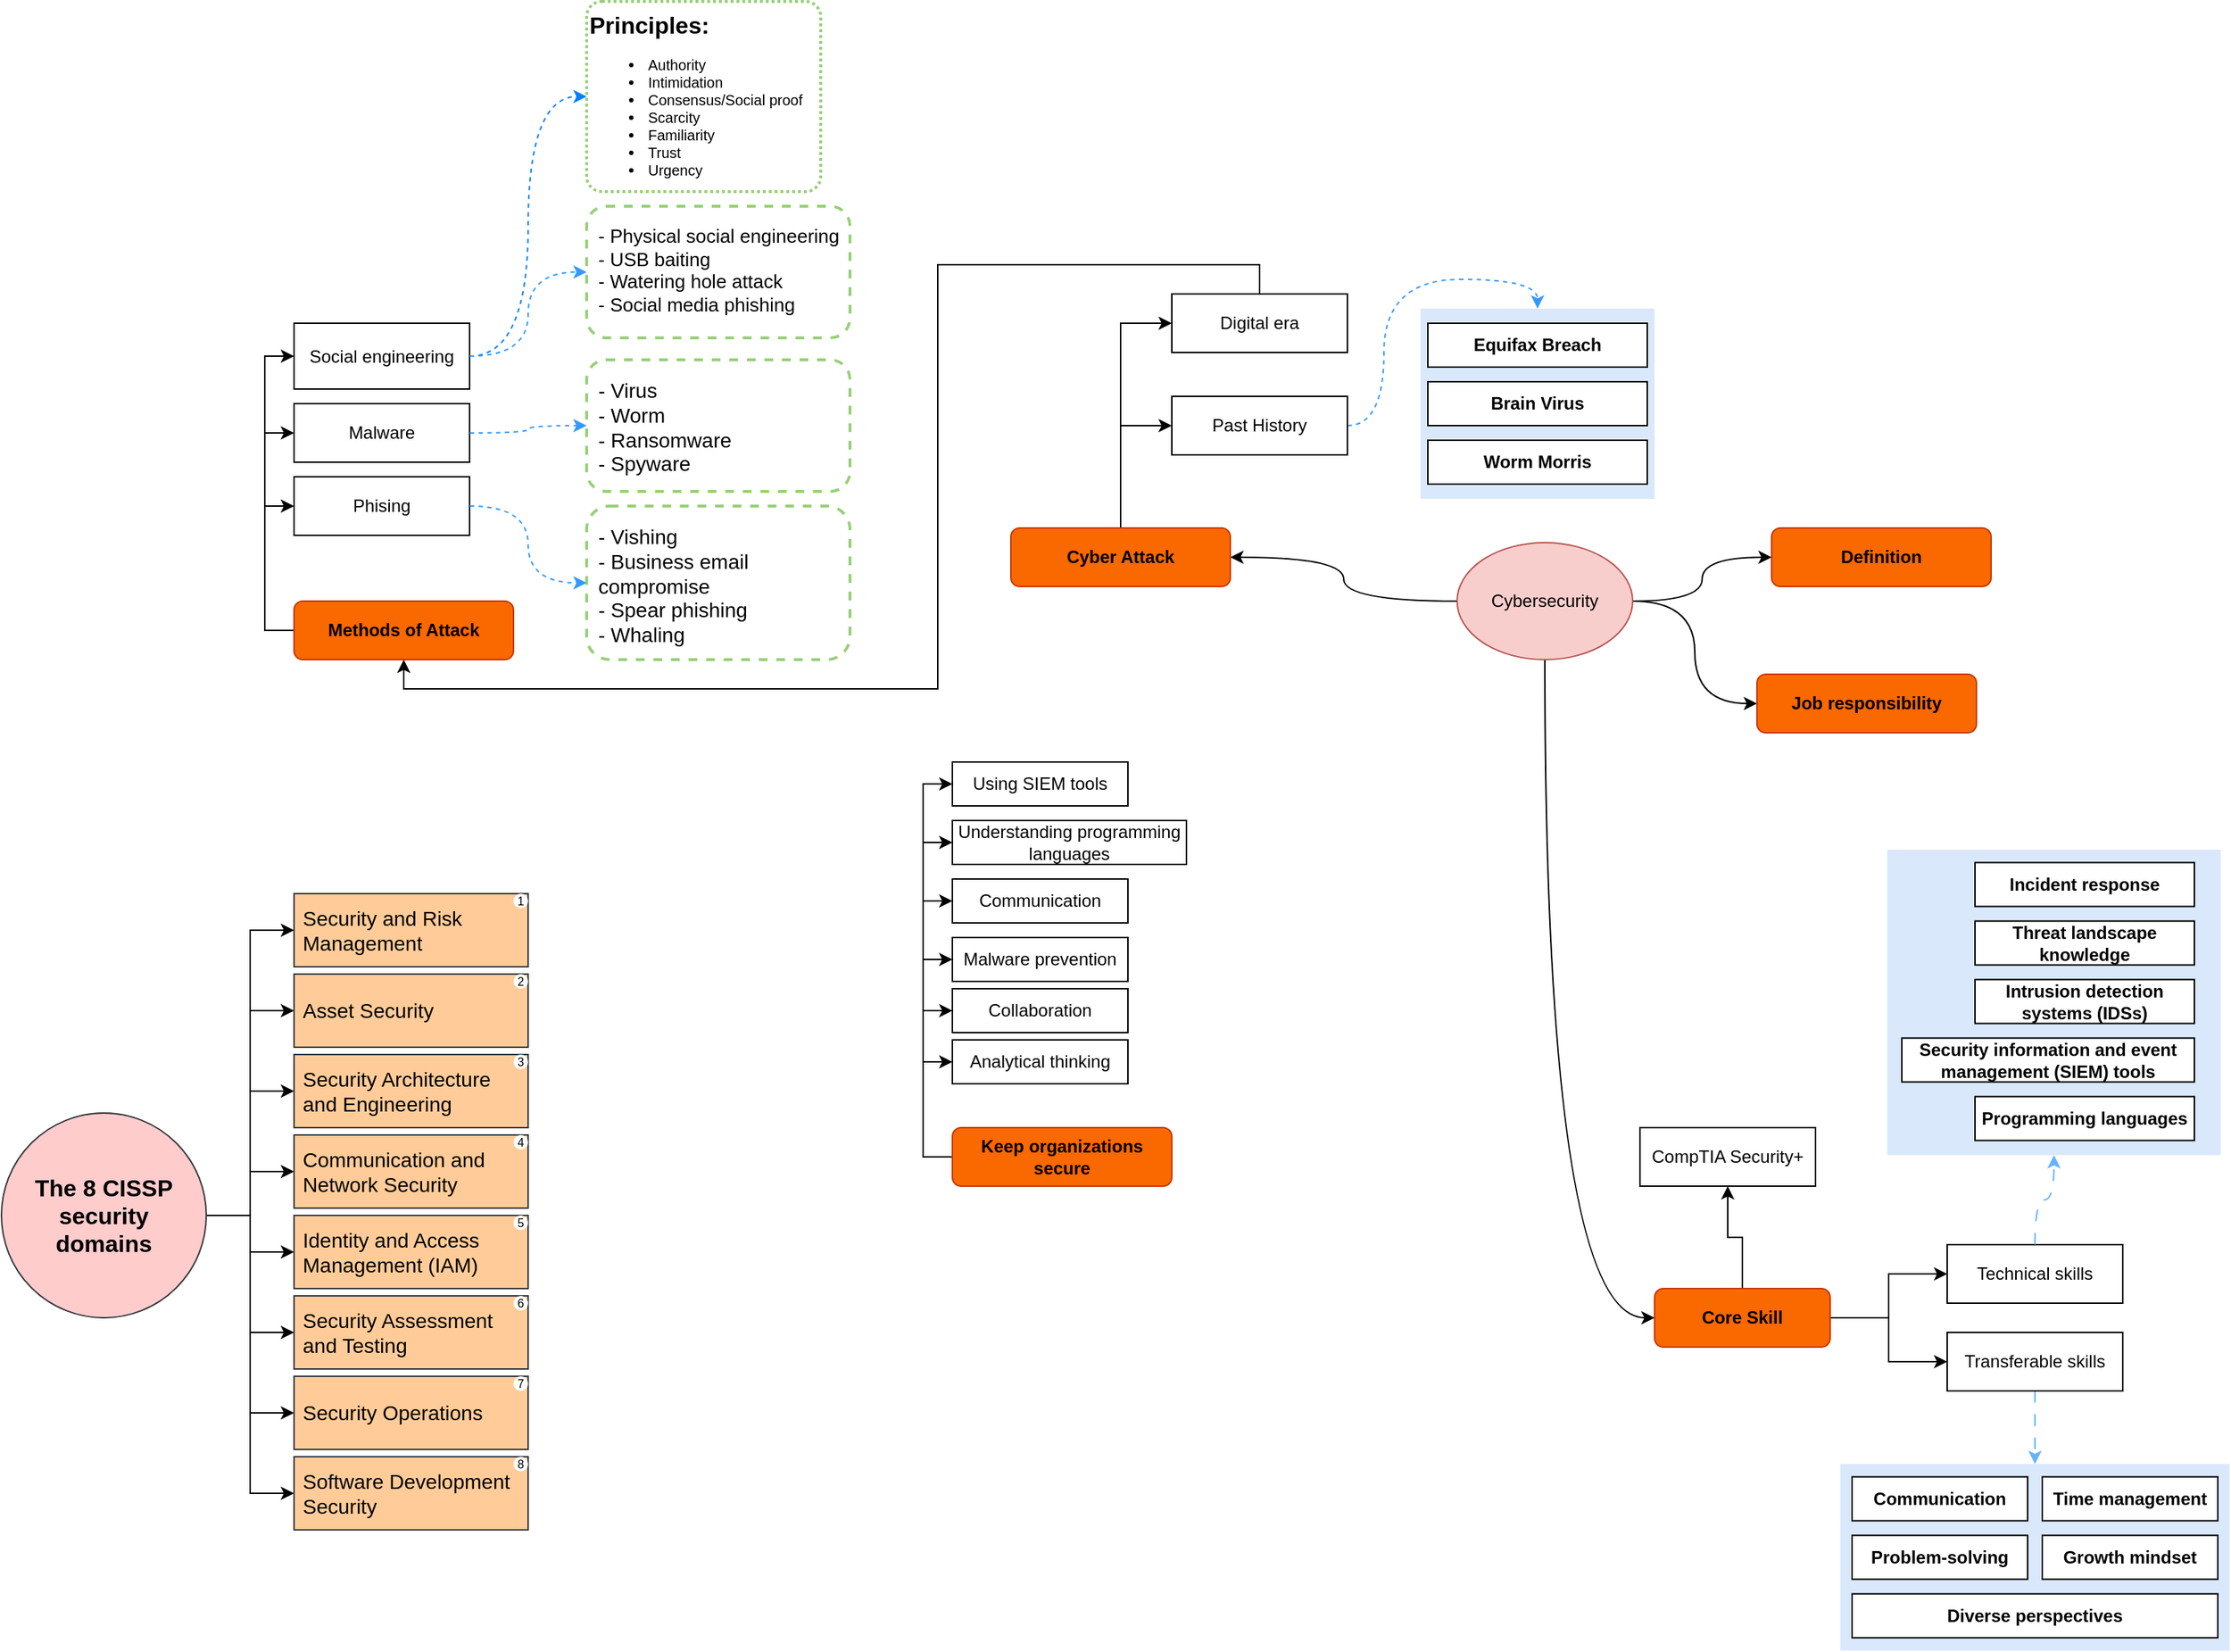 <mxfile version="24.4.10" type="github">
  <diagram name="Page-1" id="br9i2XQCMFadmgih-ce4">
    <mxGraphModel dx="1955" dy="1686" grid="1" gridSize="10" guides="1" tooltips="1" connect="1" arrows="1" fold="1" page="1" pageScale="1" pageWidth="850" pageHeight="1100" math="0" shadow="0">
      <root>
        <mxCell id="0" />
        <mxCell id="1" parent="0" />
        <mxCell id="264VTFjCGmdhycWwTqiz-26" value="" style="group" parent="1" vertex="1" connectable="0">
          <mxGeometry x="609" y="540" width="226" height="200" as="geometry" />
        </mxCell>
        <mxCell id="264VTFjCGmdhycWwTqiz-27" value="" style="group" parent="264VTFjCGmdhycWwTqiz-26" vertex="1" connectable="0">
          <mxGeometry y="-10" width="228" height="208.75" as="geometry" />
        </mxCell>
        <mxCell id="264VTFjCGmdhycWwTqiz-25" value="" style="rounded=0;whiteSpace=wrap;html=1;fillColor=#dae8fc;strokeColor=none;" parent="264VTFjCGmdhycWwTqiz-27" vertex="1">
          <mxGeometry width="228" height="208.75" as="geometry" />
        </mxCell>
        <mxCell id="264VTFjCGmdhycWwTqiz-19" value="&lt;span&gt;&lt;strong&gt;&lt;span&gt;Programming languages&lt;/span&gt;&lt;/strong&gt;&lt;/span&gt;" style="whiteSpace=wrap;html=1;rounded=0;" parent="264VTFjCGmdhycWwTqiz-27" vertex="1">
          <mxGeometry x="60" y="168.75" width="150" height="30" as="geometry" />
        </mxCell>
        <mxCell id="264VTFjCGmdhycWwTqiz-20" value="&lt;span&gt;&lt;strong&gt;&lt;span&gt;Security information and event management (SIEM) tools&lt;/span&gt;&lt;/strong&gt;&lt;/span&gt;" style="whiteSpace=wrap;html=1;rounded=0;" parent="264VTFjCGmdhycWwTqiz-27" vertex="1">
          <mxGeometry x="10" y="128.75" width="200" height="30" as="geometry" />
        </mxCell>
        <mxCell id="264VTFjCGmdhycWwTqiz-21" value="&lt;span&gt;&lt;strong&gt;&lt;span&gt;Intrusion detection systems (IDSs)&lt;/span&gt;&lt;/strong&gt;&lt;/span&gt;" style="whiteSpace=wrap;html=1;rounded=0;" parent="264VTFjCGmdhycWwTqiz-27" vertex="1">
          <mxGeometry x="60" y="88.75" width="150" height="30" as="geometry" />
        </mxCell>
        <mxCell id="264VTFjCGmdhycWwTqiz-22" value="&lt;span&gt;&lt;strong&gt;&lt;span&gt;Threat landscape knowledge&lt;/span&gt;&lt;/strong&gt;&lt;/span&gt;" style="whiteSpace=wrap;html=1;rounded=0;" parent="264VTFjCGmdhycWwTqiz-27" vertex="1">
          <mxGeometry x="60" y="48.75" width="150" height="30" as="geometry" />
        </mxCell>
        <mxCell id="264VTFjCGmdhycWwTqiz-23" value="&lt;span&gt;&lt;strong&gt;&lt;span&gt;Incident response&lt;/span&gt;&lt;/strong&gt;&lt;/span&gt;" style="whiteSpace=wrap;html=1;rounded=0;" parent="264VTFjCGmdhycWwTqiz-27" vertex="1">
          <mxGeometry x="60" y="8.75" width="150" height="30" as="geometry" />
        </mxCell>
        <mxCell id="264VTFjCGmdhycWwTqiz-4" value="" style="edgeStyle=orthogonalEdgeStyle;rounded=0;orthogonalLoop=1;jettySize=auto;html=1;" parent="1" source="264VTFjCGmdhycWwTqiz-1" target="264VTFjCGmdhycWwTqiz-3" edge="1">
          <mxGeometry relative="1" as="geometry" />
        </mxCell>
        <mxCell id="264VTFjCGmdhycWwTqiz-18" style="edgeStyle=orthogonalEdgeStyle;rounded=0;orthogonalLoop=1;jettySize=auto;html=1;entryX=0;entryY=0.5;entryDx=0;entryDy=0;" parent="1" source="264VTFjCGmdhycWwTqiz-1" target="264VTFjCGmdhycWwTqiz-17" edge="1">
          <mxGeometry relative="1" as="geometry" />
        </mxCell>
        <mxCell id="264VTFjCGmdhycWwTqiz-29" style="edgeStyle=orthogonalEdgeStyle;rounded=0;orthogonalLoop=1;jettySize=auto;html=1;entryX=0.5;entryY=1;entryDx=0;entryDy=0;" parent="1" source="264VTFjCGmdhycWwTqiz-1" target="264VTFjCGmdhycWwTqiz-28" edge="1">
          <mxGeometry relative="1" as="geometry" />
        </mxCell>
        <mxCell id="264VTFjCGmdhycWwTqiz-1" value="Core Skill" style="rounded=1;whiteSpace=wrap;html=1;fontStyle=1;fillColor=#fa6800;fontColor=#000000;strokeColor=#C73500;" parent="1" vertex="1">
          <mxGeometry x="450" y="830" width="120" height="40" as="geometry" />
        </mxCell>
        <mxCell id="264VTFjCGmdhycWwTqiz-14" style="edgeStyle=orthogonalEdgeStyle;rounded=0;orthogonalLoop=1;jettySize=auto;html=1;entryX=0.5;entryY=0;entryDx=0;entryDy=0;curved=1;strokeColor=#66B2FF;dashed=1;dashPattern=8 8;" parent="1" source="264VTFjCGmdhycWwTqiz-3" target="264VTFjCGmdhycWwTqiz-11" edge="1">
          <mxGeometry relative="1" as="geometry" />
        </mxCell>
        <mxCell id="264VTFjCGmdhycWwTqiz-3" value="Transferable skills" style="rounded=0;whiteSpace=wrap;html=1;" parent="1" vertex="1">
          <mxGeometry x="650" y="860" width="120" height="40" as="geometry" />
        </mxCell>
        <mxCell id="264VTFjCGmdhycWwTqiz-15" value="" style="group" parent="1" vertex="1" connectable="0">
          <mxGeometry x="577" y="950" width="266" height="127.5" as="geometry" />
        </mxCell>
        <mxCell id="264VTFjCGmdhycWwTqiz-11" value="" style="rounded=0;whiteSpace=wrap;html=1;fillColor=#dae8fc;strokeColor=none;" parent="264VTFjCGmdhycWwTqiz-15" vertex="1">
          <mxGeometry width="266" height="127.5" as="geometry" />
        </mxCell>
        <mxCell id="264VTFjCGmdhycWwTqiz-12" value="" style="group" parent="264VTFjCGmdhycWwTqiz-15" vertex="1" connectable="0">
          <mxGeometry x="8" y="8.75" width="250" height="110" as="geometry" />
        </mxCell>
        <mxCell id="264VTFjCGmdhycWwTqiz-5" value="&lt;span&gt;&lt;strong&gt;&lt;span&gt;Communication&lt;/span&gt;&lt;/strong&gt;&lt;/span&gt;" style="whiteSpace=wrap;html=1;rounded=0;" parent="264VTFjCGmdhycWwTqiz-12" vertex="1">
          <mxGeometry width="120" height="30" as="geometry" />
        </mxCell>
        <mxCell id="264VTFjCGmdhycWwTqiz-7" value="&lt;span&gt;&lt;strong&gt;&lt;span&gt;Problem-solving&lt;/span&gt;&lt;/strong&gt;&lt;/span&gt;" style="whiteSpace=wrap;html=1;rounded=0;" parent="264VTFjCGmdhycWwTqiz-12" vertex="1">
          <mxGeometry y="40" width="120" height="30" as="geometry" />
        </mxCell>
        <mxCell id="264VTFjCGmdhycWwTqiz-8" value="&lt;span&gt;&lt;strong&gt;&lt;span&gt;Time management&lt;/span&gt;&lt;/strong&gt;&lt;/span&gt;" style="whiteSpace=wrap;html=1;rounded=0;" parent="264VTFjCGmdhycWwTqiz-12" vertex="1">
          <mxGeometry x="130" width="120" height="30" as="geometry" />
        </mxCell>
        <mxCell id="264VTFjCGmdhycWwTqiz-9" value="&lt;span&gt;&lt;strong&gt;&lt;span&gt;Growth mindset&lt;/span&gt;&lt;/strong&gt;&lt;/span&gt;" style="whiteSpace=wrap;html=1;rounded=0;" parent="264VTFjCGmdhycWwTqiz-12" vertex="1">
          <mxGeometry x="130" y="40" width="120" height="30" as="geometry" />
        </mxCell>
        <mxCell id="264VTFjCGmdhycWwTqiz-10" value="&lt;span&gt;&lt;strong&gt;&lt;span&gt;Diverse perspectives&lt;/span&gt;&lt;/strong&gt;&lt;/span&gt;" style="whiteSpace=wrap;html=1;rounded=0;" parent="264VTFjCGmdhycWwTqiz-12" vertex="1">
          <mxGeometry y="80" width="250" height="30" as="geometry" />
        </mxCell>
        <mxCell id="264VTFjCGmdhycWwTqiz-17" value="Technical skills" style="rounded=0;whiteSpace=wrap;html=1;" parent="1" vertex="1">
          <mxGeometry x="650" y="800" width="120" height="40" as="geometry" />
        </mxCell>
        <mxCell id="264VTFjCGmdhycWwTqiz-24" style="edgeStyle=orthogonalEdgeStyle;rounded=0;orthogonalLoop=1;jettySize=auto;html=1;entryX=0.5;entryY=1;entryDx=0;entryDy=0;curved=1;strokeColor=#66B2FF;dashed=1;dashPattern=8 8;exitX=0.5;exitY=0;exitDx=0;exitDy=0;" parent="1" source="264VTFjCGmdhycWwTqiz-17" target="264VTFjCGmdhycWwTqiz-25" edge="1">
          <mxGeometry relative="1" as="geometry">
            <mxPoint x="720" y="910" as="sourcePoint" />
            <mxPoint x="720" y="960" as="targetPoint" />
          </mxGeometry>
        </mxCell>
        <mxCell id="264VTFjCGmdhycWwTqiz-28" value="CompTIA Security+" style="rounded=0;whiteSpace=wrap;html=1;" parent="1" vertex="1">
          <mxGeometry x="440" y="720" width="120" height="40" as="geometry" />
        </mxCell>
        <mxCell id="264VTFjCGmdhycWwTqiz-34" value="" style="edgeStyle=orthogonalEdgeStyle;rounded=0;orthogonalLoop=1;jettySize=auto;html=1;entryX=0;entryY=0.5;entryDx=0;entryDy=0;exitX=0;exitY=0.5;exitDx=0;exitDy=0;" parent="1" source="264VTFjCGmdhycWwTqiz-31" target="264VTFjCGmdhycWwTqiz-35" edge="1">
          <mxGeometry relative="1" as="geometry">
            <mxPoint x="-50" y="660" as="targetPoint" />
          </mxGeometry>
        </mxCell>
        <mxCell id="264VTFjCGmdhycWwTqiz-47" style="edgeStyle=orthogonalEdgeStyle;rounded=0;orthogonalLoop=1;jettySize=auto;html=1;exitX=0;exitY=0.5;exitDx=0;exitDy=0;entryX=0;entryY=0.5;entryDx=0;entryDy=0;" parent="1" source="264VTFjCGmdhycWwTqiz-31" target="264VTFjCGmdhycWwTqiz-36" edge="1">
          <mxGeometry relative="1" as="geometry" />
        </mxCell>
        <mxCell id="264VTFjCGmdhycWwTqiz-48" style="edgeStyle=orthogonalEdgeStyle;rounded=0;orthogonalLoop=1;jettySize=auto;html=1;exitX=0;exitY=0.5;exitDx=0;exitDy=0;entryX=0;entryY=0.5;entryDx=0;entryDy=0;" parent="1" source="264VTFjCGmdhycWwTqiz-31" target="264VTFjCGmdhycWwTqiz-38" edge="1">
          <mxGeometry relative="1" as="geometry" />
        </mxCell>
        <mxCell id="264VTFjCGmdhycWwTqiz-49" style="edgeStyle=orthogonalEdgeStyle;rounded=0;orthogonalLoop=1;jettySize=auto;html=1;exitX=0;exitY=0.5;exitDx=0;exitDy=0;entryX=0;entryY=0.5;entryDx=0;entryDy=0;" parent="1" source="264VTFjCGmdhycWwTqiz-31" target="264VTFjCGmdhycWwTqiz-40" edge="1">
          <mxGeometry relative="1" as="geometry" />
        </mxCell>
        <mxCell id="264VTFjCGmdhycWwTqiz-50" style="edgeStyle=orthogonalEdgeStyle;rounded=0;orthogonalLoop=1;jettySize=auto;html=1;exitX=0;exitY=0.5;exitDx=0;exitDy=0;entryX=0;entryY=0.5;entryDx=0;entryDy=0;" parent="1" source="264VTFjCGmdhycWwTqiz-31" target="264VTFjCGmdhycWwTqiz-43" edge="1">
          <mxGeometry relative="1" as="geometry" />
        </mxCell>
        <mxCell id="264VTFjCGmdhycWwTqiz-51" style="edgeStyle=orthogonalEdgeStyle;rounded=0;orthogonalLoop=1;jettySize=auto;html=1;exitX=0;exitY=0.5;exitDx=0;exitDy=0;entryX=0;entryY=0.5;entryDx=0;entryDy=0;" parent="1" source="264VTFjCGmdhycWwTqiz-31" target="264VTFjCGmdhycWwTqiz-45" edge="1">
          <mxGeometry relative="1" as="geometry" />
        </mxCell>
        <mxCell id="264VTFjCGmdhycWwTqiz-31" value="Keep organizations secure" style="rounded=1;whiteSpace=wrap;html=1;fontStyle=1;fillColor=#fa6800;fontColor=#000000;strokeColor=#C73500;" parent="1" vertex="1">
          <mxGeometry x="-30" y="720" width="150" height="40" as="geometry" />
        </mxCell>
        <mxCell id="264VTFjCGmdhycWwTqiz-35" value="&lt;h6 style=&quot;font-size: 9px;&quot;&gt;&lt;font style=&quot;font-size: 12px;&quot;&gt;&lt;span style=&quot;font-weight: normal;&quot;&gt;Analytical thinking&lt;/span&gt;&lt;/font&gt;&lt;/h6&gt;" style="rounded=0;whiteSpace=wrap;html=1;fontStyle=1" parent="1" vertex="1">
          <mxGeometry x="-30" y="660" width="120" height="30" as="geometry" />
        </mxCell>
        <mxCell id="264VTFjCGmdhycWwTqiz-36" value="Collaboration" style="rounded=0;whiteSpace=wrap;html=1;" parent="1" vertex="1">
          <mxGeometry x="-30" y="625" width="120" height="30" as="geometry" />
        </mxCell>
        <mxCell id="264VTFjCGmdhycWwTqiz-38" value="Malware prevention" style="rounded=0;whiteSpace=wrap;html=1;" parent="1" vertex="1">
          <mxGeometry x="-30" y="590" width="120" height="30" as="geometry" />
        </mxCell>
        <mxCell id="264VTFjCGmdhycWwTqiz-40" value="Communication" style="rounded=0;whiteSpace=wrap;html=1;" parent="1" vertex="1">
          <mxGeometry x="-30" y="550" width="120" height="30" as="geometry" />
        </mxCell>
        <mxCell id="264VTFjCGmdhycWwTqiz-43" value="Understanding programming languages" style="rounded=0;whiteSpace=wrap;html=1;" parent="1" vertex="1">
          <mxGeometry x="-30" y="510" width="160" height="30" as="geometry" />
        </mxCell>
        <mxCell id="264VTFjCGmdhycWwTqiz-45" value="Using SIEM tools" style="rounded=0;whiteSpace=wrap;html=1;" parent="1" vertex="1">
          <mxGeometry x="-30" y="470" width="120" height="30" as="geometry" />
        </mxCell>
        <mxCell id="264VTFjCGmdhycWwTqiz-55" style="edgeStyle=orthogonalEdgeStyle;rounded=0;orthogonalLoop=1;jettySize=auto;html=1;entryX=0;entryY=0.5;entryDx=0;entryDy=0;curved=1;" parent="1" source="264VTFjCGmdhycWwTqiz-52" target="264VTFjCGmdhycWwTqiz-53" edge="1">
          <mxGeometry relative="1" as="geometry" />
        </mxCell>
        <mxCell id="264VTFjCGmdhycWwTqiz-56" style="edgeStyle=orthogonalEdgeStyle;rounded=0;orthogonalLoop=1;jettySize=auto;html=1;entryX=0;entryY=0.5;entryDx=0;entryDy=0;curved=1;" parent="1" source="264VTFjCGmdhycWwTqiz-52" target="264VTFjCGmdhycWwTqiz-54" edge="1">
          <mxGeometry relative="1" as="geometry" />
        </mxCell>
        <mxCell id="264VTFjCGmdhycWwTqiz-57" style="edgeStyle=orthogonalEdgeStyle;rounded=0;orthogonalLoop=1;jettySize=auto;html=1;entryX=0;entryY=0.5;entryDx=0;entryDy=0;curved=1;exitX=0.5;exitY=1;exitDx=0;exitDy=0;" parent="1" source="264VTFjCGmdhycWwTqiz-52" target="264VTFjCGmdhycWwTqiz-1" edge="1">
          <mxGeometry relative="1" as="geometry" />
        </mxCell>
        <mxCell id="J2ZZ7itkFwCHRIRfqg_c-2" style="edgeStyle=orthogonalEdgeStyle;rounded=0;orthogonalLoop=1;jettySize=auto;html=1;entryX=1;entryY=0.5;entryDx=0;entryDy=0;curved=1;" parent="1" source="264VTFjCGmdhycWwTqiz-52" target="J2ZZ7itkFwCHRIRfqg_c-1" edge="1">
          <mxGeometry relative="1" as="geometry" />
        </mxCell>
        <mxCell id="264VTFjCGmdhycWwTqiz-52" value="Cybersecurity" style="ellipse;whiteSpace=wrap;html=1;fillColor=#f8cecc;strokeColor=#b85450;" parent="1" vertex="1">
          <mxGeometry x="315" y="320" width="120" height="80" as="geometry" />
        </mxCell>
        <mxCell id="264VTFjCGmdhycWwTqiz-53" value="Definition" style="rounded=1;whiteSpace=wrap;html=1;fontStyle=1;fillColor=#fa6800;fontColor=#000000;strokeColor=#C73500;" parent="1" vertex="1">
          <mxGeometry x="530" y="310" width="150" height="40" as="geometry" />
        </mxCell>
        <mxCell id="264VTFjCGmdhycWwTqiz-54" value="Job responsibility" style="rounded=1;whiteSpace=wrap;html=1;fontStyle=1;fillColor=#fa6800;fontColor=#000000;strokeColor=#C73500;" parent="1" vertex="1">
          <mxGeometry x="520" y="410" width="150" height="40" as="geometry" />
        </mxCell>
        <mxCell id="J2ZZ7itkFwCHRIRfqg_c-4" style="edgeStyle=orthogonalEdgeStyle;rounded=0;orthogonalLoop=1;jettySize=auto;html=1;entryX=0;entryY=0.5;entryDx=0;entryDy=0;" parent="1" source="J2ZZ7itkFwCHRIRfqg_c-1" target="J2ZZ7itkFwCHRIRfqg_c-3" edge="1">
          <mxGeometry relative="1" as="geometry" />
        </mxCell>
        <mxCell id="J2ZZ7itkFwCHRIRfqg_c-6" style="edgeStyle=orthogonalEdgeStyle;rounded=0;orthogonalLoop=1;jettySize=auto;html=1;exitX=0.5;exitY=0;exitDx=0;exitDy=0;entryX=0;entryY=0.5;entryDx=0;entryDy=0;" parent="1" source="J2ZZ7itkFwCHRIRfqg_c-1" target="J2ZZ7itkFwCHRIRfqg_c-5" edge="1">
          <mxGeometry relative="1" as="geometry" />
        </mxCell>
        <mxCell id="J2ZZ7itkFwCHRIRfqg_c-1" value="Cyber Attack" style="rounded=1;whiteSpace=wrap;html=1;fontStyle=1;fillColor=#fa6800;fontColor=#000000;strokeColor=#C73500;" parent="1" vertex="1">
          <mxGeometry x="10" y="310" width="150" height="40" as="geometry" />
        </mxCell>
        <mxCell id="J2ZZ7itkFwCHRIRfqg_c-18" style="edgeStyle=orthogonalEdgeStyle;rounded=0;orthogonalLoop=1;jettySize=auto;html=1;entryX=0.5;entryY=0;entryDx=0;entryDy=0;curved=1;dashed=1;strokeColor=#3399FF;" parent="1" source="J2ZZ7itkFwCHRIRfqg_c-3" target="J2ZZ7itkFwCHRIRfqg_c-16" edge="1">
          <mxGeometry relative="1" as="geometry" />
        </mxCell>
        <mxCell id="J2ZZ7itkFwCHRIRfqg_c-3" value="Past History" style="rounded=0;whiteSpace=wrap;html=1;" parent="1" vertex="1">
          <mxGeometry x="120" y="220" width="120" height="40" as="geometry" />
        </mxCell>
        <mxCell id="aWFrK_bEZAdx8_nkd82R-18" style="edgeStyle=orthogonalEdgeStyle;rounded=0;orthogonalLoop=1;jettySize=auto;html=1;entryX=0.5;entryY=1;entryDx=0;entryDy=0;exitX=0.5;exitY=0;exitDx=0;exitDy=0;" edge="1" parent="1" source="J2ZZ7itkFwCHRIRfqg_c-5" target="aWFrK_bEZAdx8_nkd82R-1">
          <mxGeometry relative="1" as="geometry">
            <Array as="points">
              <mxPoint x="180" y="130" />
              <mxPoint x="-40" y="130" />
              <mxPoint x="-40" y="420" />
              <mxPoint x="-405" y="420" />
            </Array>
          </mxGeometry>
        </mxCell>
        <mxCell id="J2ZZ7itkFwCHRIRfqg_c-5" value="Digital era" style="rounded=0;whiteSpace=wrap;html=1;" parent="1" vertex="1">
          <mxGeometry x="120" y="150" width="120" height="40" as="geometry" />
        </mxCell>
        <mxCell id="J2ZZ7itkFwCHRIRfqg_c-25" style="edgeStyle=orthogonalEdgeStyle;rounded=0;orthogonalLoop=1;jettySize=auto;html=1;curved=1;strokeColor=#007FFF;dashed=1;entryX=0;entryY=0.5;entryDx=0;entryDy=0;exitX=1;exitY=0.5;exitDx=0;exitDy=0;" parent="1" source="aWFrK_bEZAdx8_nkd82R-8" target="J2ZZ7itkFwCHRIRfqg_c-24" edge="1">
          <mxGeometry relative="1" as="geometry">
            <mxPoint x="445" y="95.053" as="sourcePoint" />
          </mxGeometry>
        </mxCell>
        <mxCell id="J2ZZ7itkFwCHRIRfqg_c-24" value="&lt;p style=&quot;margin-top: 0px;&quot;&gt;&lt;font style=&quot;font-size: 16px;&quot;&gt;&lt;b&gt;Principles:&lt;/b&gt;&lt;/font&gt;&lt;/p&gt;&lt;ul style=&quot;font-size: 10px;&quot;&gt;&lt;li&gt;&lt;span&gt;&lt;span&gt;Authority&lt;/span&gt;&lt;/span&gt;&lt;/li&gt;&lt;li&gt;&lt;span&gt;&lt;span&gt;Intimidation&lt;/span&gt;&lt;/span&gt;&lt;/li&gt;&lt;li&gt;&lt;span&gt;&lt;span&gt;Consensus/Social proof&lt;/span&gt;&lt;/span&gt;&lt;/li&gt;&lt;li&gt;&lt;span&gt;&lt;span&gt;Scarcity&lt;/span&gt;&lt;/span&gt;&lt;/li&gt;&lt;li&gt;&lt;span&gt;&lt;span&gt;Familiarity&lt;/span&gt;&lt;/span&gt;&lt;/li&gt;&lt;li&gt;&lt;span&gt;&lt;span&gt;Trust&lt;/span&gt;&lt;/span&gt;&lt;/li&gt;&lt;li&gt;&lt;span&gt;&lt;span&gt;Urgency&lt;/span&gt;&lt;/span&gt;&lt;/li&gt;&lt;/ul&gt;" style="text;html=1;whiteSpace=wrap;overflow=hidden;rounded=1;strokeColor=#97D077;dashed=1;dashPattern=1 1;arcSize=8;strokeWidth=2;" parent="1" vertex="1">
          <mxGeometry x="-280" y="-50" width="160" height="130" as="geometry" />
        </mxCell>
        <mxCell id="aWFrK_bEZAdx8_nkd82R-3" style="edgeStyle=orthogonalEdgeStyle;rounded=0;orthogonalLoop=1;jettySize=auto;html=1;entryX=0;entryY=0.5;entryDx=0;entryDy=0;exitX=0;exitY=0.5;exitDx=0;exitDy=0;" edge="1" parent="1" source="aWFrK_bEZAdx8_nkd82R-1" target="aWFrK_bEZAdx8_nkd82R-2">
          <mxGeometry relative="1" as="geometry" />
        </mxCell>
        <mxCell id="aWFrK_bEZAdx8_nkd82R-15" style="edgeStyle=orthogonalEdgeStyle;rounded=0;orthogonalLoop=1;jettySize=auto;html=1;exitX=0;exitY=0.5;exitDx=0;exitDy=0;entryX=0;entryY=0.5;entryDx=0;entryDy=0;" edge="1" parent="1" source="aWFrK_bEZAdx8_nkd82R-1" target="aWFrK_bEZAdx8_nkd82R-4">
          <mxGeometry relative="1" as="geometry" />
        </mxCell>
        <mxCell id="aWFrK_bEZAdx8_nkd82R-16" style="edgeStyle=orthogonalEdgeStyle;rounded=0;orthogonalLoop=1;jettySize=auto;html=1;exitX=0;exitY=0.5;exitDx=0;exitDy=0;entryX=0;entryY=0.5;entryDx=0;entryDy=0;" edge="1" parent="1" source="aWFrK_bEZAdx8_nkd82R-1" target="aWFrK_bEZAdx8_nkd82R-8">
          <mxGeometry relative="1" as="geometry" />
        </mxCell>
        <mxCell id="aWFrK_bEZAdx8_nkd82R-1" value="Methods of Attack" style="rounded=1;whiteSpace=wrap;html=1;fontStyle=1;fillColor=#fa6800;fontColor=#000000;strokeColor=#C73500;" vertex="1" parent="1">
          <mxGeometry x="-480" y="360" width="150" height="40" as="geometry" />
        </mxCell>
        <mxCell id="aWFrK_bEZAdx8_nkd82R-2" value="&lt;div&gt;Phising&lt;/div&gt;" style="rounded=0;whiteSpace=wrap;html=1;" vertex="1" parent="1">
          <mxGeometry x="-480" y="275" width="120" height="40" as="geometry" />
        </mxCell>
        <mxCell id="aWFrK_bEZAdx8_nkd82R-4" value="Malware" style="rounded=0;whiteSpace=wrap;html=1;" vertex="1" parent="1">
          <mxGeometry x="-480" y="225" width="120" height="40" as="geometry" />
        </mxCell>
        <mxCell id="aWFrK_bEZAdx8_nkd82R-7" value="&lt;div style=&quot;font-size: 14px;&quot;&gt;- Virus&lt;/div&gt;&lt;div style=&quot;font-size: 14px;&quot;&gt;- Worm&lt;/div&gt;&lt;div&gt;- Ransomware&lt;/div&gt;&lt;div&gt;- Spyware&lt;br&gt;&lt;/div&gt;" style="text;html=1;whiteSpace=wrap;overflow=hidden;rounded=1;strokeColor=#97D077;dashed=1;fillColor=none;strokeWidth=2;labelPadding=12;spacingTop=0;spacing=8;fontSize=14;" vertex="1" parent="1">
          <mxGeometry x="-280" y="195" width="180" height="90" as="geometry" />
        </mxCell>
        <mxCell id="aWFrK_bEZAdx8_nkd82R-8" value="Social engineering" style="rounded=0;whiteSpace=wrap;html=1;" vertex="1" parent="1">
          <mxGeometry x="-480" y="170" width="120" height="45" as="geometry" />
        </mxCell>
        <mxCell id="aWFrK_bEZAdx8_nkd82R-10" style="edgeStyle=orthogonalEdgeStyle;rounded=0;orthogonalLoop=1;jettySize=auto;html=1;exitX=1;exitY=0.5;exitDx=0;exitDy=0;entryX=0;entryY=0.5;entryDx=0;entryDy=0;dashed=1;strokeColor=#3399FF;curved=1;" edge="1" parent="1" source="aWFrK_bEZAdx8_nkd82R-4" target="aWFrK_bEZAdx8_nkd82R-7">
          <mxGeometry relative="1" as="geometry">
            <mxPoint x="-137.75" y="169.5" as="sourcePoint" />
            <mxPoint x="-82.75" y="94.5" as="targetPoint" />
          </mxGeometry>
        </mxCell>
        <mxCell id="aWFrK_bEZAdx8_nkd82R-11" value="&lt;div style=&quot;font-size: 13px;&quot;&gt;&lt;font style=&quot;font-size: 13px;&quot;&gt;- Physical social engineering&lt;/font&gt;&lt;/div&gt;&lt;div style=&quot;font-size: 13px;&quot;&gt;&lt;font style=&quot;font-size: 13px;&quot;&gt;- USB baiting&lt;/font&gt;&lt;/div&gt;&lt;div style=&quot;font-size: 13px;&quot;&gt;&lt;font style=&quot;font-size: 13px;&quot;&gt;- Watering hole attack&lt;/font&gt;&lt;/div&gt;&lt;div style=&quot;font-size: 13px;&quot;&gt;&lt;font style=&quot;font-size: 13px;&quot;&gt;- &lt;/font&gt;Social media phishing&lt;/div&gt;" style="text;html=1;whiteSpace=wrap;overflow=hidden;rounded=1;strokeColor=#97D077;dashed=1;fillColor=none;strokeWidth=2;spacing=8;" vertex="1" parent="1">
          <mxGeometry x="-280" y="90" width="180" height="90" as="geometry" />
        </mxCell>
        <mxCell id="aWFrK_bEZAdx8_nkd82R-12" style="edgeStyle=orthogonalEdgeStyle;rounded=0;orthogonalLoop=1;jettySize=auto;html=1;exitX=1;exitY=0.5;exitDx=0;exitDy=0;entryX=0;entryY=0.5;entryDx=0;entryDy=0;dashed=1;strokeColor=#3399FF;curved=1;" edge="1" parent="1" source="aWFrK_bEZAdx8_nkd82R-8" target="aWFrK_bEZAdx8_nkd82R-11">
          <mxGeometry relative="1" as="geometry">
            <mxPoint x="-250" y="250" as="sourcePoint" />
            <mxPoint x="-180" y="250" as="targetPoint" />
          </mxGeometry>
        </mxCell>
        <mxCell id="aWFrK_bEZAdx8_nkd82R-13" value="&lt;div style=&quot;font-size: 14px;&quot;&gt;- Vishing&lt;/div&gt;&lt;div style=&quot;font-size: 14px;&quot;&gt;- Business email compromise&lt;/div&gt;&lt;div style=&quot;font-size: 14px;&quot;&gt;- Spear phishing&lt;/div&gt;&lt;div style=&quot;font-size: 14px;&quot;&gt;- Whaling&lt;br&gt;&lt;/div&gt;" style="text;html=1;whiteSpace=wrap;overflow=hidden;rounded=1;strokeColor=#97D077;dashed=1;fillColor=none;strokeWidth=2;labelPadding=12;spacingTop=0;spacing=8;fontSize=14;" vertex="1" parent="1">
          <mxGeometry x="-280" y="295" width="180" height="105" as="geometry" />
        </mxCell>
        <mxCell id="aWFrK_bEZAdx8_nkd82R-14" style="edgeStyle=orthogonalEdgeStyle;rounded=0;orthogonalLoop=1;jettySize=auto;html=1;exitX=1;exitY=0.5;exitDx=0;exitDy=0;entryX=0;entryY=0.5;entryDx=0;entryDy=0;dashed=1;strokeColor=#3399FF;curved=1;" edge="1" parent="1" source="aWFrK_bEZAdx8_nkd82R-2" target="aWFrK_bEZAdx8_nkd82R-13">
          <mxGeometry relative="1" as="geometry">
            <mxPoint x="-250" y="290" as="sourcePoint" />
            <mxPoint x="-200" y="320" as="targetPoint" />
          </mxGeometry>
        </mxCell>
        <mxCell id="J2ZZ7itkFwCHRIRfqg_c-16" value="" style="rounded=0;whiteSpace=wrap;html=1;fillColor=#dae8fc;strokeColor=none;" parent="1" vertex="1">
          <mxGeometry x="290" y="160" width="160" height="130" as="geometry" />
        </mxCell>
        <mxCell id="aWFrK_bEZAdx8_nkd82R-21" value="" style="group" vertex="1" connectable="0" parent="1">
          <mxGeometry x="295" y="170" width="150" height="110" as="geometry" />
        </mxCell>
        <mxCell id="J2ZZ7itkFwCHRIRfqg_c-7" value="&lt;strong&gt;Worm Morris&lt;br&gt;&lt;/strong&gt;" style="whiteSpace=wrap;html=1;rounded=0;" parent="aWFrK_bEZAdx8_nkd82R-21" vertex="1">
          <mxGeometry y="80" width="150" height="30" as="geometry" />
        </mxCell>
        <mxCell id="J2ZZ7itkFwCHRIRfqg_c-8" value="&lt;strong&gt;Brain Virus&lt;br&gt;&lt;/strong&gt;" style="whiteSpace=wrap;html=1;rounded=0;" parent="aWFrK_bEZAdx8_nkd82R-21" vertex="1">
          <mxGeometry y="40" width="150" height="30" as="geometry" />
        </mxCell>
        <mxCell id="aWFrK_bEZAdx8_nkd82R-20" value="&lt;strong&gt;Equifax Breach&lt;br&gt;&lt;/strong&gt;" style="whiteSpace=wrap;html=1;rounded=0;" vertex="1" parent="aWFrK_bEZAdx8_nkd82R-21">
          <mxGeometry width="150" height="30" as="geometry" />
        </mxCell>
        <mxCell id="aWFrK_bEZAdx8_nkd82R-88" value="" style="group" vertex="1" connectable="0" parent="1">
          <mxGeometry x="-680" y="560" width="360" height="435" as="geometry" />
        </mxCell>
        <mxCell id="aWFrK_bEZAdx8_nkd82R-54" style="edgeStyle=orthogonalEdgeStyle;rounded=0;orthogonalLoop=1;jettySize=auto;html=1;entryX=0;entryY=0.5;entryDx=0;entryDy=0;" edge="1" parent="aWFrK_bEZAdx8_nkd82R-88" source="aWFrK_bEZAdx8_nkd82R-26" target="aWFrK_bEZAdx8_nkd82R-28">
          <mxGeometry relative="1" as="geometry" />
        </mxCell>
        <mxCell id="aWFrK_bEZAdx8_nkd82R-55" style="edgeStyle=orthogonalEdgeStyle;rounded=0;orthogonalLoop=1;jettySize=auto;html=1;exitX=1;exitY=0.5;exitDx=0;exitDy=0;entryX=0;entryY=0.5;entryDx=0;entryDy=0;" edge="1" parent="aWFrK_bEZAdx8_nkd82R-88" source="aWFrK_bEZAdx8_nkd82R-26" target="aWFrK_bEZAdx8_nkd82R-37">
          <mxGeometry relative="1" as="geometry" />
        </mxCell>
        <mxCell id="aWFrK_bEZAdx8_nkd82R-56" style="edgeStyle=orthogonalEdgeStyle;rounded=0;orthogonalLoop=1;jettySize=auto;html=1;exitX=1;exitY=0.5;exitDx=0;exitDy=0;entryX=0;entryY=0.5;entryDx=0;entryDy=0;" edge="1" parent="aWFrK_bEZAdx8_nkd82R-88" source="aWFrK_bEZAdx8_nkd82R-26" target="aWFrK_bEZAdx8_nkd82R-42">
          <mxGeometry relative="1" as="geometry" />
        </mxCell>
        <mxCell id="aWFrK_bEZAdx8_nkd82R-57" style="edgeStyle=orthogonalEdgeStyle;rounded=0;orthogonalLoop=1;jettySize=auto;html=1;exitX=1;exitY=0.5;exitDx=0;exitDy=0;entryX=0;entryY=0.5;entryDx=0;entryDy=0;" edge="1" parent="aWFrK_bEZAdx8_nkd82R-88" source="aWFrK_bEZAdx8_nkd82R-26" target="aWFrK_bEZAdx8_nkd82R-49">
          <mxGeometry relative="1" as="geometry" />
        </mxCell>
        <mxCell id="aWFrK_bEZAdx8_nkd82R-84" style="edgeStyle=orthogonalEdgeStyle;rounded=0;orthogonalLoop=1;jettySize=auto;html=1;exitX=1;exitY=0.5;exitDx=0;exitDy=0;entryX=0;entryY=0.5;entryDx=0;entryDy=0;" edge="1" parent="aWFrK_bEZAdx8_nkd82R-88" source="aWFrK_bEZAdx8_nkd82R-26" target="aWFrK_bEZAdx8_nkd82R-70">
          <mxGeometry relative="1" as="geometry" />
        </mxCell>
        <mxCell id="aWFrK_bEZAdx8_nkd82R-85" style="edgeStyle=orthogonalEdgeStyle;rounded=0;orthogonalLoop=1;jettySize=auto;html=1;exitX=1;exitY=0.5;exitDx=0;exitDy=0;entryX=0;entryY=0.5;entryDx=0;entryDy=0;" edge="1" parent="aWFrK_bEZAdx8_nkd82R-88" source="aWFrK_bEZAdx8_nkd82R-26" target="aWFrK_bEZAdx8_nkd82R-72">
          <mxGeometry relative="1" as="geometry" />
        </mxCell>
        <mxCell id="aWFrK_bEZAdx8_nkd82R-86" style="edgeStyle=orthogonalEdgeStyle;rounded=0;orthogonalLoop=1;jettySize=auto;html=1;exitX=1;exitY=0.5;exitDx=0;exitDy=0;entryX=0;entryY=0.5;entryDx=0;entryDy=0;" edge="1" parent="aWFrK_bEZAdx8_nkd82R-88" source="aWFrK_bEZAdx8_nkd82R-26" target="aWFrK_bEZAdx8_nkd82R-73">
          <mxGeometry relative="1" as="geometry" />
        </mxCell>
        <mxCell id="aWFrK_bEZAdx8_nkd82R-87" style="edgeStyle=orthogonalEdgeStyle;rounded=0;orthogonalLoop=1;jettySize=auto;html=1;exitX=1;exitY=0.5;exitDx=0;exitDy=0;entryX=0;entryY=0.5;entryDx=0;entryDy=0;" edge="1" parent="aWFrK_bEZAdx8_nkd82R-88" source="aWFrK_bEZAdx8_nkd82R-26" target="aWFrK_bEZAdx8_nkd82R-74">
          <mxGeometry relative="1" as="geometry" />
        </mxCell>
        <mxCell id="aWFrK_bEZAdx8_nkd82R-26" value="The 8 CISSP security domains" style="ellipse;whiteSpace=wrap;html=1;aspect=fixed;fillColor=#ffcccc;strokeColor=#36393d;fontStyle=1;fontSize=16;spacing=6;" vertex="1" parent="aWFrK_bEZAdx8_nkd82R-88">
          <mxGeometry y="150" width="140" height="140" as="geometry" />
        </mxCell>
        <mxCell id="aWFrK_bEZAdx8_nkd82R-62" value="" style="group" vertex="1" connectable="0" parent="aWFrK_bEZAdx8_nkd82R-88">
          <mxGeometry x="200" width="160" height="50" as="geometry" />
        </mxCell>
        <mxCell id="aWFrK_bEZAdx8_nkd82R-28" value="Security and Risk Management" style="whiteSpace=wrap;html=1;fontSize=14;fillColor=#ffcc99;strokeColor=#36393d;fontStyle=0;spacing=6;align=left;" vertex="1" parent="aWFrK_bEZAdx8_nkd82R-62">
          <mxGeometry width="160" height="50" as="geometry" />
        </mxCell>
        <mxCell id="aWFrK_bEZAdx8_nkd82R-59" value="1" style="ellipse;whiteSpace=wrap;html=1;aspect=fixed;fontStyle=0;fontSize=8;strokeColor=none;" vertex="1" parent="aWFrK_bEZAdx8_nkd82R-62">
          <mxGeometry x="150" width="10" height="10" as="geometry" />
        </mxCell>
        <mxCell id="aWFrK_bEZAdx8_nkd82R-63" value="" style="group" vertex="1" connectable="0" parent="aWFrK_bEZAdx8_nkd82R-88">
          <mxGeometry x="200" y="55" width="160" height="50" as="geometry" />
        </mxCell>
        <mxCell id="aWFrK_bEZAdx8_nkd82R-37" value="Asset Security" style="whiteSpace=wrap;html=1;fontSize=14;fillColor=#ffcc99;strokeColor=#36393d;fontStyle=0;spacing=6;align=left;" vertex="1" parent="aWFrK_bEZAdx8_nkd82R-63">
          <mxGeometry width="160" height="50" as="geometry" />
        </mxCell>
        <mxCell id="aWFrK_bEZAdx8_nkd82R-61" value="2" style="ellipse;whiteSpace=wrap;html=1;aspect=fixed;fontStyle=0;fontSize=8;strokeColor=none;" vertex="1" parent="aWFrK_bEZAdx8_nkd82R-63">
          <mxGeometry x="150" width="10" height="10" as="geometry" />
        </mxCell>
        <mxCell id="aWFrK_bEZAdx8_nkd82R-68" value="" style="group" vertex="1" connectable="0" parent="aWFrK_bEZAdx8_nkd82R-88">
          <mxGeometry x="200" y="110" width="160" height="50" as="geometry" />
        </mxCell>
        <mxCell id="aWFrK_bEZAdx8_nkd82R-42" value="Security Architecture and Engineering" style="whiteSpace=wrap;html=1;fontSize=14;fillColor=#ffcc99;strokeColor=#36393d;fontStyle=0;spacing=6;align=left;" vertex="1" parent="aWFrK_bEZAdx8_nkd82R-68">
          <mxGeometry width="160" height="50" as="geometry" />
        </mxCell>
        <mxCell id="aWFrK_bEZAdx8_nkd82R-67" value="3" style="ellipse;whiteSpace=wrap;html=1;aspect=fixed;fontStyle=0;fontSize=8;strokeColor=none;" vertex="1" parent="aWFrK_bEZAdx8_nkd82R-68">
          <mxGeometry x="150" width="10" height="10" as="geometry" />
        </mxCell>
        <mxCell id="aWFrK_bEZAdx8_nkd82R-76" value="" style="group" vertex="1" connectable="0" parent="aWFrK_bEZAdx8_nkd82R-88">
          <mxGeometry x="200" y="165" width="160" height="50" as="geometry" />
        </mxCell>
        <mxCell id="aWFrK_bEZAdx8_nkd82R-49" value="Communication and Network Security" style="whiteSpace=wrap;html=1;fontSize=14;fillColor=#ffcc99;strokeColor=#36393d;fontStyle=0;spacing=6;align=left;" vertex="1" parent="aWFrK_bEZAdx8_nkd82R-76">
          <mxGeometry width="160" height="50" as="geometry" />
        </mxCell>
        <mxCell id="aWFrK_bEZAdx8_nkd82R-69" value="4" style="ellipse;whiteSpace=wrap;html=1;aspect=fixed;fontStyle=0;fontSize=8;strokeColor=none;" vertex="1" parent="aWFrK_bEZAdx8_nkd82R-76">
          <mxGeometry x="150" width="10" height="10" as="geometry" />
        </mxCell>
        <mxCell id="aWFrK_bEZAdx8_nkd82R-80" value="" style="group" vertex="1" connectable="0" parent="aWFrK_bEZAdx8_nkd82R-88">
          <mxGeometry x="200" y="220" width="160" height="50" as="geometry" />
        </mxCell>
        <mxCell id="aWFrK_bEZAdx8_nkd82R-70" value="Identity and Access Management (IAM)" style="whiteSpace=wrap;html=1;fontSize=14;fillColor=#ffcc99;strokeColor=#36393d;fontStyle=0;spacing=6;align=left;" vertex="1" parent="aWFrK_bEZAdx8_nkd82R-80">
          <mxGeometry width="160" height="50" as="geometry" />
        </mxCell>
        <mxCell id="aWFrK_bEZAdx8_nkd82R-75" value="5" style="ellipse;whiteSpace=wrap;html=1;aspect=fixed;fontStyle=0;fontSize=8;strokeColor=none;" vertex="1" parent="aWFrK_bEZAdx8_nkd82R-80">
          <mxGeometry x="150" width="10" height="10" as="geometry" />
        </mxCell>
        <mxCell id="aWFrK_bEZAdx8_nkd82R-81" value="" style="group" vertex="1" connectable="0" parent="aWFrK_bEZAdx8_nkd82R-88">
          <mxGeometry x="200" y="275" width="160" height="50" as="geometry" />
        </mxCell>
        <mxCell id="aWFrK_bEZAdx8_nkd82R-72" value="Security Assessment and Testing" style="whiteSpace=wrap;html=1;fontSize=14;fillColor=#ffcc99;strokeColor=#36393d;fontStyle=0;spacing=6;align=left;" vertex="1" parent="aWFrK_bEZAdx8_nkd82R-81">
          <mxGeometry width="160" height="50" as="geometry" />
        </mxCell>
        <mxCell id="aWFrK_bEZAdx8_nkd82R-77" value="6" style="ellipse;whiteSpace=wrap;html=1;aspect=fixed;fontStyle=0;fontSize=8;strokeColor=none;" vertex="1" parent="aWFrK_bEZAdx8_nkd82R-81">
          <mxGeometry x="150" width="10" height="10" as="geometry" />
        </mxCell>
        <mxCell id="aWFrK_bEZAdx8_nkd82R-82" value="" style="group" vertex="1" connectable="0" parent="aWFrK_bEZAdx8_nkd82R-88">
          <mxGeometry x="200" y="330" width="160" height="50" as="geometry" />
        </mxCell>
        <mxCell id="aWFrK_bEZAdx8_nkd82R-73" value="Security Operations" style="whiteSpace=wrap;html=1;fontSize=14;fillColor=#ffcc99;strokeColor=#36393d;fontStyle=0;spacing=6;align=left;" vertex="1" parent="aWFrK_bEZAdx8_nkd82R-82">
          <mxGeometry width="160" height="50" as="geometry" />
        </mxCell>
        <mxCell id="aWFrK_bEZAdx8_nkd82R-78" value="7" style="ellipse;whiteSpace=wrap;html=1;aspect=fixed;fontStyle=0;fontSize=8;strokeColor=none;" vertex="1" parent="aWFrK_bEZAdx8_nkd82R-82">
          <mxGeometry x="150" width="10" height="10" as="geometry" />
        </mxCell>
        <mxCell id="aWFrK_bEZAdx8_nkd82R-83" value="" style="group" vertex="1" connectable="0" parent="aWFrK_bEZAdx8_nkd82R-88">
          <mxGeometry x="200" y="385" width="160" height="50" as="geometry" />
        </mxCell>
        <mxCell id="aWFrK_bEZAdx8_nkd82R-74" value="Software Development Security" style="whiteSpace=wrap;html=1;fontSize=14;fillColor=#ffcc99;strokeColor=#36393d;fontStyle=0;spacing=6;align=left;" vertex="1" parent="aWFrK_bEZAdx8_nkd82R-83">
          <mxGeometry width="160" height="50" as="geometry" />
        </mxCell>
        <mxCell id="aWFrK_bEZAdx8_nkd82R-79" value="8" style="ellipse;whiteSpace=wrap;html=1;aspect=fixed;fontStyle=0;fontSize=8;strokeColor=none;" vertex="1" parent="aWFrK_bEZAdx8_nkd82R-83">
          <mxGeometry x="150" width="10" height="10" as="geometry" />
        </mxCell>
      </root>
    </mxGraphModel>
  </diagram>
</mxfile>
